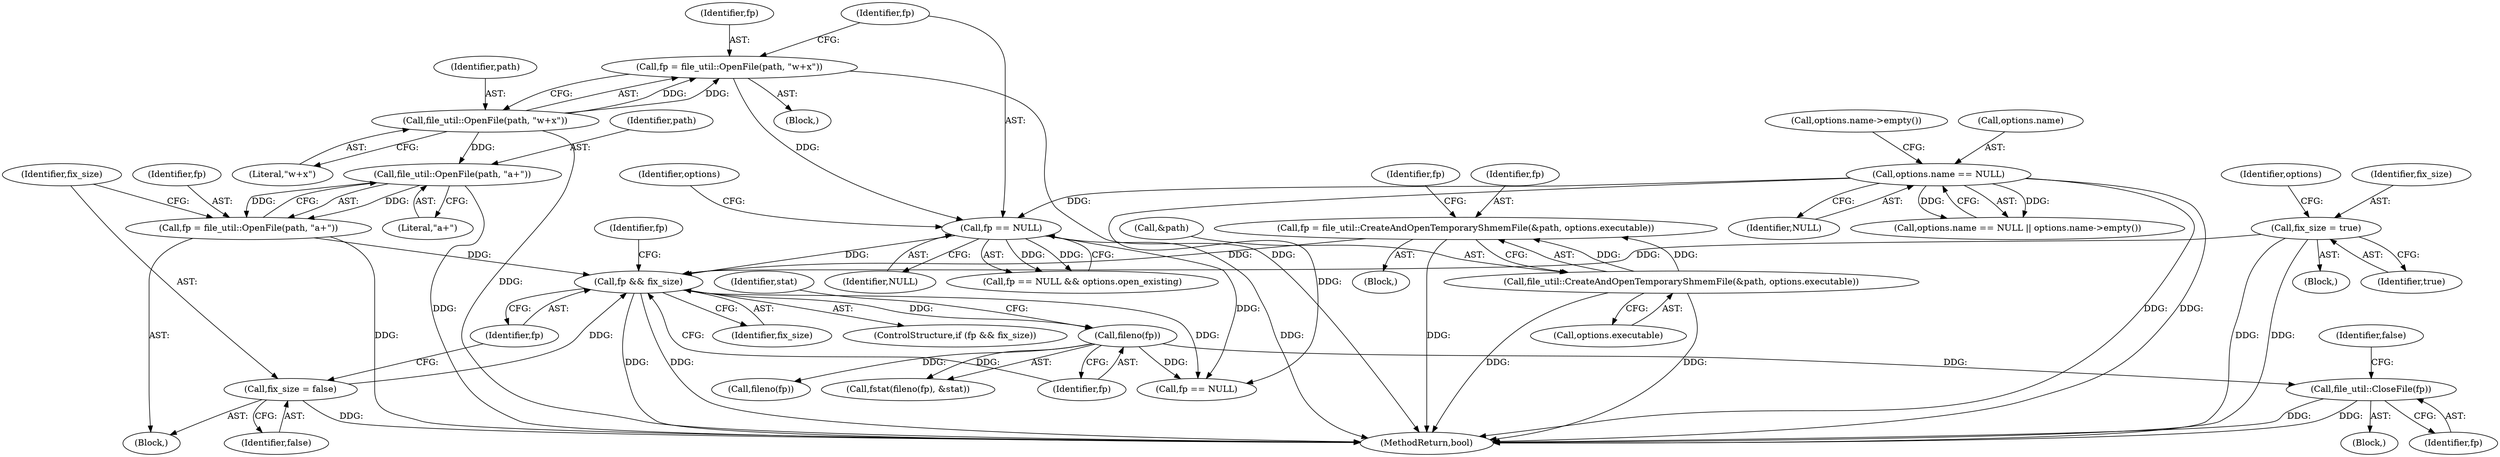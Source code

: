 digraph "1_Chrome_afb848acb43ba316097ab4fddfa38dbd80bc6a71@pointer" {
"1000206" [label="(Call,file_util::CloseFile(fp))"];
"1000200" [label="(Call,fileno(fp))"];
"1000192" [label="(Call,fp && fix_size)"];
"1000138" [label="(Call,fp = file_util::CreateAndOpenTemporaryShmemFile(&path, options.executable))"];
"1000140" [label="(Call,file_util::CreateAndOpenTemporaryShmemFile(&path, options.executable))"];
"1000183" [label="(Call,fp = file_util::OpenFile(path, \"a+\"))"];
"1000185" [label="(Call,file_util::OpenFile(path, \"a+\"))"];
"1000171" [label="(Call,file_util::OpenFile(path, \"w+x\"))"];
"1000176" [label="(Call,fp == NULL)"];
"1000169" [label="(Call,fp = file_util::OpenFile(path, \"w+x\"))"];
"1000126" [label="(Call,options.name == NULL)"];
"1000188" [label="(Call,fix_size = false)"];
"1000120" [label="(Call,fix_size = true)"];
"1000192" [label="(Call,fp && fix_size)"];
"1000183" [label="(Call,fp = file_util::OpenFile(path, \"a+\"))"];
"1000209" [label="(Identifier,false)"];
"1000185" [label="(Call,file_util::OpenFile(path, \"a+\"))"];
"1000169" [label="(Call,fp = file_util::OpenFile(path, \"w+x\"))"];
"1000199" [label="(Call,fstat(fileno(fp), &stat))"];
"1000172" [label="(Identifier,path)"];
"1000187" [label="(Literal,\"a+\")"];
"1000227" [label="(Call,fileno(fp))"];
"1000194" [label="(Identifier,fix_size)"];
"1000175" [label="(Call,fp == NULL && options.open_existing)"];
"1000126" [label="(Call,options.name == NULL)"];
"1000291" [label="(MethodReturn,bool)"];
"1000190" [label="(Identifier,false)"];
"1000178" [label="(Identifier,NULL)"];
"1000200" [label="(Call,fileno(fp))"];
"1000205" [label="(Block,)"];
"1000193" [label="(Identifier,fp)"];
"1000122" [label="(Identifier,true)"];
"1000147" [label="(Identifier,fp)"];
"1000182" [label="(Block,)"];
"1000177" [label="(Identifier,fp)"];
"1000138" [label="(Call,fp = file_util::CreateAndOpenTemporaryShmemFile(&path, options.executable))"];
"1000141" [label="(Call,&path)"];
"1000143" [label="(Call,options.executable)"];
"1000188" [label="(Call,fix_size = false)"];
"1000171" [label="(Call,file_util::OpenFile(path, \"w+x\"))"];
"1000130" [label="(Identifier,NULL)"];
"1000191" [label="(ControlStructure,if (fp && fix_size))"];
"1000102" [label="(Block,)"];
"1000140" [label="(Call,file_util::CreateAndOpenTemporaryShmemFile(&path, options.executable))"];
"1000201" [label="(Identifier,fp)"];
"1000125" [label="(Call,options.name == NULL || options.name->empty())"];
"1000121" [label="(Identifier,fix_size)"];
"1000189" [label="(Identifier,fix_size)"];
"1000206" [label="(Call,file_util::CloseFile(fp))"];
"1000245" [label="(Identifier,fp)"];
"1000120" [label="(Call,fix_size = true)"];
"1000244" [label="(Call,fp == NULL)"];
"1000173" [label="(Literal,\"w+x\")"];
"1000170" [label="(Identifier,fp)"];
"1000186" [label="(Identifier,path)"];
"1000157" [label="(Block,)"];
"1000176" [label="(Call,fp == NULL)"];
"1000139" [label="(Identifier,fp)"];
"1000180" [label="(Identifier,options)"];
"1000207" [label="(Identifier,fp)"];
"1000127" [label="(Call,options.name)"];
"1000203" [label="(Identifier,stat)"];
"1000132" [label="(Block,)"];
"1000131" [label="(Call,options.name->empty())"];
"1000128" [label="(Identifier,options)"];
"1000184" [label="(Identifier,fp)"];
"1000206" -> "1000205"  [label="AST: "];
"1000206" -> "1000207"  [label="CFG: "];
"1000207" -> "1000206"  [label="AST: "];
"1000209" -> "1000206"  [label="CFG: "];
"1000206" -> "1000291"  [label="DDG: "];
"1000206" -> "1000291"  [label="DDG: "];
"1000200" -> "1000206"  [label="DDG: "];
"1000200" -> "1000199"  [label="AST: "];
"1000200" -> "1000201"  [label="CFG: "];
"1000201" -> "1000200"  [label="AST: "];
"1000203" -> "1000200"  [label="CFG: "];
"1000200" -> "1000199"  [label="DDG: "];
"1000192" -> "1000200"  [label="DDG: "];
"1000200" -> "1000227"  [label="DDG: "];
"1000200" -> "1000244"  [label="DDG: "];
"1000192" -> "1000191"  [label="AST: "];
"1000192" -> "1000193"  [label="CFG: "];
"1000192" -> "1000194"  [label="CFG: "];
"1000193" -> "1000192"  [label="AST: "];
"1000194" -> "1000192"  [label="AST: "];
"1000201" -> "1000192"  [label="CFG: "];
"1000245" -> "1000192"  [label="CFG: "];
"1000192" -> "1000291"  [label="DDG: "];
"1000192" -> "1000291"  [label="DDG: "];
"1000138" -> "1000192"  [label="DDG: "];
"1000183" -> "1000192"  [label="DDG: "];
"1000176" -> "1000192"  [label="DDG: "];
"1000188" -> "1000192"  [label="DDG: "];
"1000120" -> "1000192"  [label="DDG: "];
"1000192" -> "1000244"  [label="DDG: "];
"1000138" -> "1000132"  [label="AST: "];
"1000138" -> "1000140"  [label="CFG: "];
"1000139" -> "1000138"  [label="AST: "];
"1000140" -> "1000138"  [label="AST: "];
"1000147" -> "1000138"  [label="CFG: "];
"1000138" -> "1000291"  [label="DDG: "];
"1000140" -> "1000138"  [label="DDG: "];
"1000140" -> "1000138"  [label="DDG: "];
"1000140" -> "1000143"  [label="CFG: "];
"1000141" -> "1000140"  [label="AST: "];
"1000143" -> "1000140"  [label="AST: "];
"1000140" -> "1000291"  [label="DDG: "];
"1000140" -> "1000291"  [label="DDG: "];
"1000183" -> "1000182"  [label="AST: "];
"1000183" -> "1000185"  [label="CFG: "];
"1000184" -> "1000183"  [label="AST: "];
"1000185" -> "1000183"  [label="AST: "];
"1000189" -> "1000183"  [label="CFG: "];
"1000183" -> "1000291"  [label="DDG: "];
"1000185" -> "1000183"  [label="DDG: "];
"1000185" -> "1000183"  [label="DDG: "];
"1000185" -> "1000187"  [label="CFG: "];
"1000186" -> "1000185"  [label="AST: "];
"1000187" -> "1000185"  [label="AST: "];
"1000185" -> "1000291"  [label="DDG: "];
"1000171" -> "1000185"  [label="DDG: "];
"1000171" -> "1000169"  [label="AST: "];
"1000171" -> "1000173"  [label="CFG: "];
"1000172" -> "1000171"  [label="AST: "];
"1000173" -> "1000171"  [label="AST: "];
"1000169" -> "1000171"  [label="CFG: "];
"1000171" -> "1000291"  [label="DDG: "];
"1000171" -> "1000169"  [label="DDG: "];
"1000171" -> "1000169"  [label="DDG: "];
"1000176" -> "1000175"  [label="AST: "];
"1000176" -> "1000178"  [label="CFG: "];
"1000177" -> "1000176"  [label="AST: "];
"1000178" -> "1000176"  [label="AST: "];
"1000180" -> "1000176"  [label="CFG: "];
"1000175" -> "1000176"  [label="CFG: "];
"1000176" -> "1000291"  [label="DDG: "];
"1000176" -> "1000175"  [label="DDG: "];
"1000176" -> "1000175"  [label="DDG: "];
"1000169" -> "1000176"  [label="DDG: "];
"1000126" -> "1000176"  [label="DDG: "];
"1000176" -> "1000244"  [label="DDG: "];
"1000169" -> "1000157"  [label="AST: "];
"1000170" -> "1000169"  [label="AST: "];
"1000177" -> "1000169"  [label="CFG: "];
"1000169" -> "1000291"  [label="DDG: "];
"1000126" -> "1000125"  [label="AST: "];
"1000126" -> "1000130"  [label="CFG: "];
"1000127" -> "1000126"  [label="AST: "];
"1000130" -> "1000126"  [label="AST: "];
"1000131" -> "1000126"  [label="CFG: "];
"1000125" -> "1000126"  [label="CFG: "];
"1000126" -> "1000291"  [label="DDG: "];
"1000126" -> "1000291"  [label="DDG: "];
"1000126" -> "1000125"  [label="DDG: "];
"1000126" -> "1000125"  [label="DDG: "];
"1000126" -> "1000244"  [label="DDG: "];
"1000188" -> "1000182"  [label="AST: "];
"1000188" -> "1000190"  [label="CFG: "];
"1000189" -> "1000188"  [label="AST: "];
"1000190" -> "1000188"  [label="AST: "];
"1000193" -> "1000188"  [label="CFG: "];
"1000188" -> "1000291"  [label="DDG: "];
"1000120" -> "1000102"  [label="AST: "];
"1000120" -> "1000122"  [label="CFG: "];
"1000121" -> "1000120"  [label="AST: "];
"1000122" -> "1000120"  [label="AST: "];
"1000128" -> "1000120"  [label="CFG: "];
"1000120" -> "1000291"  [label="DDG: "];
"1000120" -> "1000291"  [label="DDG: "];
}

